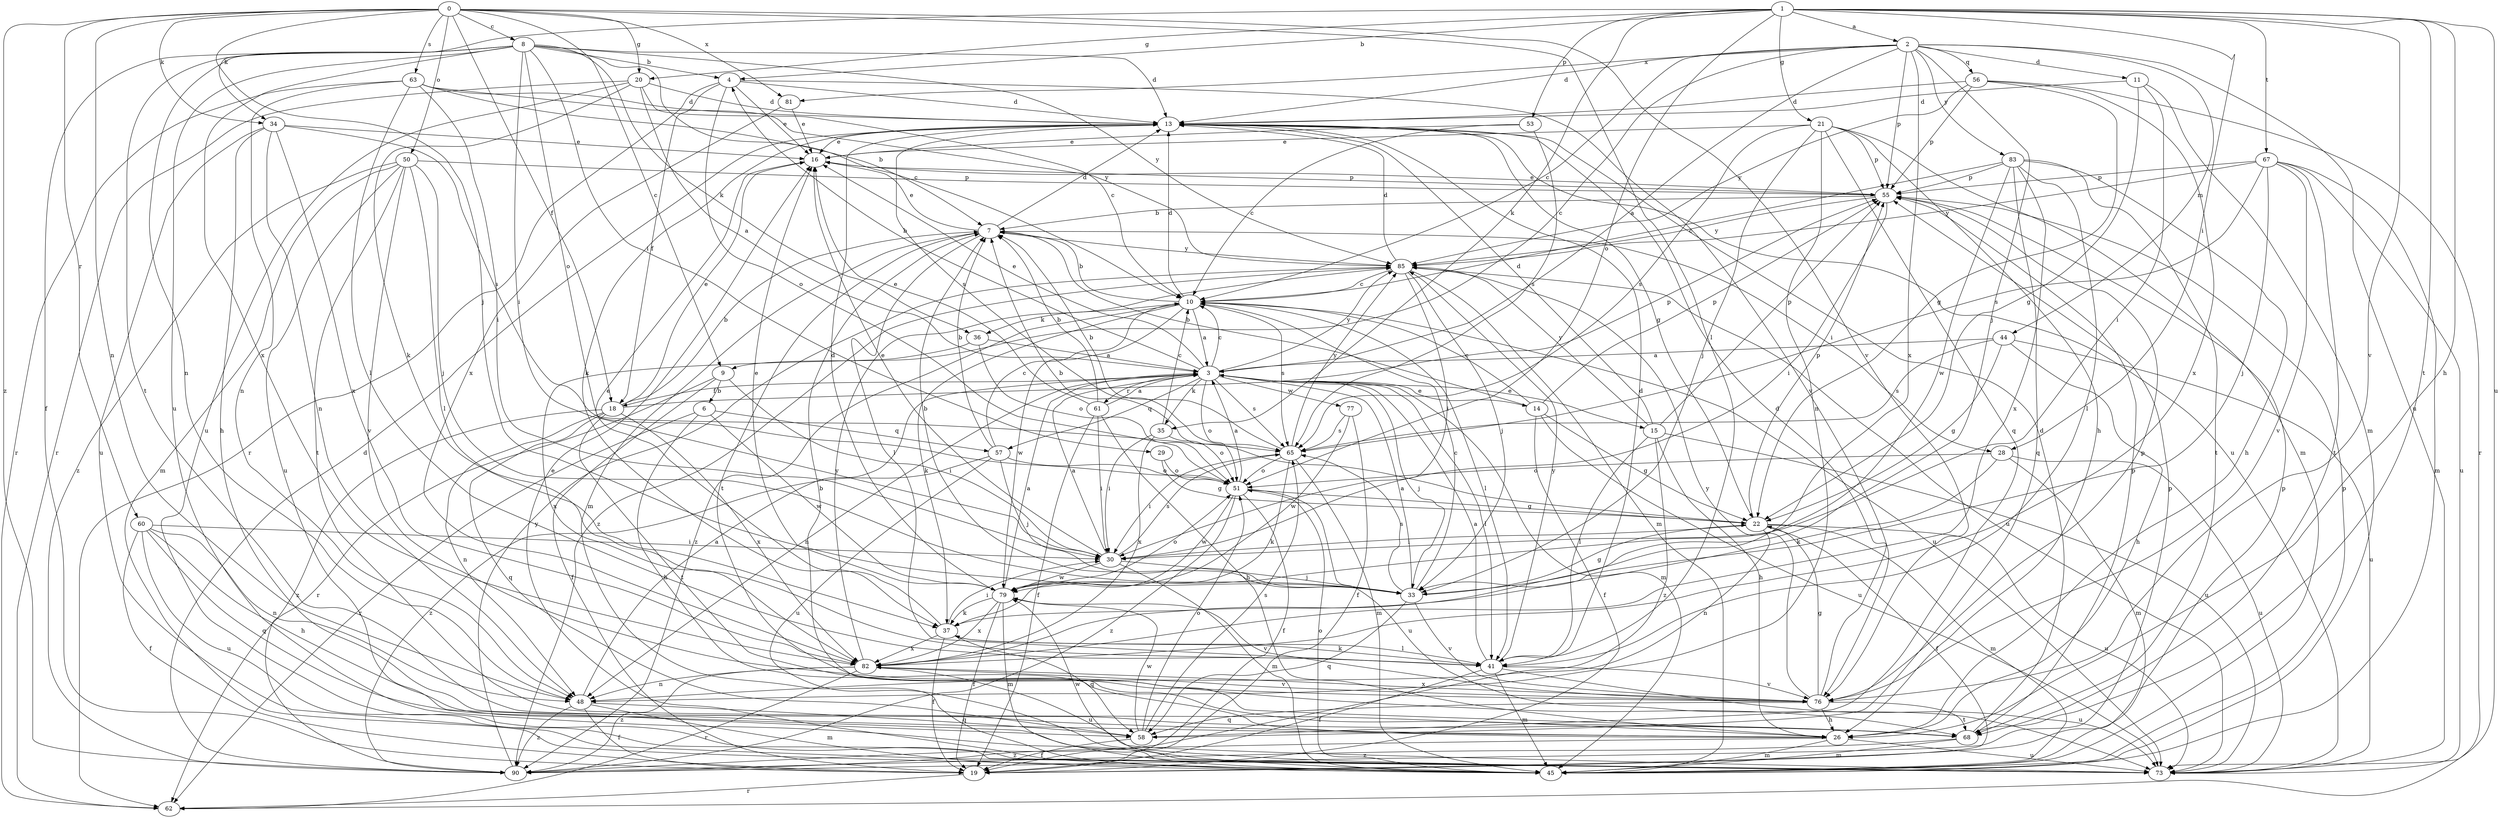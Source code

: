 strict digraph  {
0;
1;
2;
3;
4;
6;
7;
8;
9;
10;
11;
13;
14;
15;
16;
18;
19;
20;
21;
22;
26;
28;
29;
30;
33;
34;
35;
36;
37;
41;
44;
45;
48;
50;
51;
53;
55;
56;
57;
58;
60;
61;
62;
63;
65;
67;
68;
73;
76;
77;
79;
81;
82;
83;
85;
90;
0 -> 8  [label=c];
0 -> 9  [label=c];
0 -> 18  [label=f];
0 -> 20  [label=g];
0 -> 33  [label=j];
0 -> 34  [label=k];
0 -> 41  [label=l];
0 -> 48  [label=n];
0 -> 50  [label=o];
0 -> 60  [label=r];
0 -> 63  [label=s];
0 -> 76  [label=v];
0 -> 81  [label=x];
0 -> 90  [label=z];
1 -> 2  [label=a];
1 -> 4  [label=b];
1 -> 20  [label=g];
1 -> 21  [label=g];
1 -> 26  [label=h];
1 -> 28  [label=i];
1 -> 34  [label=k];
1 -> 35  [label=k];
1 -> 51  [label=o];
1 -> 53  [label=p];
1 -> 67  [label=t];
1 -> 68  [label=t];
1 -> 73  [label=u];
1 -> 76  [label=v];
2 -> 3  [label=a];
2 -> 9  [label=c];
2 -> 10  [label=c];
2 -> 11  [label=d];
2 -> 13  [label=d];
2 -> 33  [label=j];
2 -> 44  [label=m];
2 -> 55  [label=p];
2 -> 56  [label=q];
2 -> 73  [label=u];
2 -> 81  [label=x];
2 -> 82  [label=x];
2 -> 83  [label=y];
3 -> 4  [label=b];
3 -> 10  [label=c];
3 -> 14  [label=e];
3 -> 15  [label=e];
3 -> 16  [label=e];
3 -> 18  [label=f];
3 -> 33  [label=j];
3 -> 35  [label=k];
3 -> 41  [label=l];
3 -> 45  [label=m];
3 -> 48  [label=n];
3 -> 51  [label=o];
3 -> 57  [label=q];
3 -> 61  [label=r];
3 -> 65  [label=s];
3 -> 77  [label=w];
3 -> 85  [label=y];
4 -> 13  [label=d];
4 -> 16  [label=e];
4 -> 18  [label=f];
4 -> 51  [label=o];
4 -> 62  [label=r];
4 -> 76  [label=v];
6 -> 26  [label=h];
6 -> 57  [label=q];
6 -> 62  [label=r];
6 -> 79  [label=w];
7 -> 13  [label=d];
7 -> 16  [label=e];
7 -> 28  [label=i];
7 -> 41  [label=l];
7 -> 45  [label=m];
7 -> 68  [label=t];
7 -> 85  [label=y];
8 -> 4  [label=b];
8 -> 10  [label=c];
8 -> 13  [label=d];
8 -> 19  [label=f];
8 -> 29  [label=i];
8 -> 30  [label=i];
8 -> 36  [label=k];
8 -> 48  [label=n];
8 -> 51  [label=o];
8 -> 68  [label=t];
8 -> 73  [label=u];
8 -> 82  [label=x];
8 -> 85  [label=y];
9 -> 6  [label=b];
9 -> 19  [label=f];
9 -> 30  [label=i];
9 -> 62  [label=r];
10 -> 3  [label=a];
10 -> 7  [label=b];
10 -> 13  [label=d];
10 -> 36  [label=k];
10 -> 37  [label=k];
10 -> 41  [label=l];
10 -> 65  [label=s];
10 -> 73  [label=u];
10 -> 79  [label=w];
10 -> 90  [label=z];
11 -> 13  [label=d];
11 -> 22  [label=g];
11 -> 30  [label=i];
11 -> 45  [label=m];
13 -> 16  [label=e];
13 -> 22  [label=g];
13 -> 37  [label=k];
13 -> 65  [label=s];
13 -> 73  [label=u];
14 -> 7  [label=b];
14 -> 10  [label=c];
14 -> 19  [label=f];
14 -> 22  [label=g];
14 -> 55  [label=p];
14 -> 73  [label=u];
15 -> 13  [label=d];
15 -> 26  [label=h];
15 -> 41  [label=l];
15 -> 55  [label=p];
15 -> 73  [label=u];
15 -> 85  [label=y];
15 -> 90  [label=z];
16 -> 55  [label=p];
18 -> 7  [label=b];
18 -> 16  [label=e];
18 -> 48  [label=n];
18 -> 55  [label=p];
18 -> 58  [label=q];
18 -> 68  [label=t];
18 -> 82  [label=x];
18 -> 90  [label=z];
19 -> 55  [label=p];
19 -> 62  [label=r];
20 -> 3  [label=a];
20 -> 10  [label=c];
20 -> 13  [label=d];
20 -> 37  [label=k];
20 -> 62  [label=r];
20 -> 73  [label=u];
21 -> 16  [label=e];
21 -> 26  [label=h];
21 -> 33  [label=j];
21 -> 45  [label=m];
21 -> 48  [label=n];
21 -> 55  [label=p];
21 -> 58  [label=q];
21 -> 65  [label=s];
22 -> 7  [label=b];
22 -> 19  [label=f];
22 -> 30  [label=i];
22 -> 45  [label=m];
22 -> 48  [label=n];
22 -> 55  [label=p];
22 -> 73  [label=u];
26 -> 7  [label=b];
26 -> 45  [label=m];
26 -> 73  [label=u];
26 -> 90  [label=z];
28 -> 37  [label=k];
28 -> 45  [label=m];
28 -> 51  [label=o];
28 -> 73  [label=u];
29 -> 22  [label=g];
29 -> 51  [label=o];
30 -> 3  [label=a];
30 -> 16  [label=e];
30 -> 33  [label=j];
30 -> 45  [label=m];
30 -> 65  [label=s];
30 -> 79  [label=w];
33 -> 3  [label=a];
33 -> 7  [label=b];
33 -> 10  [label=c];
33 -> 22  [label=g];
33 -> 58  [label=q];
33 -> 65  [label=s];
33 -> 76  [label=v];
34 -> 16  [label=e];
34 -> 26  [label=h];
34 -> 48  [label=n];
34 -> 65  [label=s];
34 -> 73  [label=u];
34 -> 82  [label=x];
35 -> 10  [label=c];
35 -> 30  [label=i];
35 -> 51  [label=o];
35 -> 82  [label=x];
36 -> 3  [label=a];
36 -> 51  [label=o];
36 -> 82  [label=x];
37 -> 16  [label=e];
37 -> 19  [label=f];
37 -> 30  [label=i];
37 -> 41  [label=l];
37 -> 58  [label=q];
37 -> 82  [label=x];
41 -> 3  [label=a];
41 -> 13  [label=d];
41 -> 19  [label=f];
41 -> 37  [label=k];
41 -> 45  [label=m];
41 -> 73  [label=u];
41 -> 76  [label=v];
41 -> 85  [label=y];
44 -> 3  [label=a];
44 -> 22  [label=g];
44 -> 26  [label=h];
44 -> 65  [label=s];
44 -> 73  [label=u];
45 -> 16  [label=e];
45 -> 51  [label=o];
45 -> 55  [label=p];
45 -> 79  [label=w];
48 -> 3  [label=a];
48 -> 19  [label=f];
48 -> 45  [label=m];
48 -> 58  [label=q];
48 -> 90  [label=z];
50 -> 33  [label=j];
50 -> 41  [label=l];
50 -> 45  [label=m];
50 -> 55  [label=p];
50 -> 68  [label=t];
50 -> 73  [label=u];
50 -> 76  [label=v];
50 -> 90  [label=z];
51 -> 3  [label=a];
51 -> 19  [label=f];
51 -> 22  [label=g];
51 -> 73  [label=u];
51 -> 79  [label=w];
51 -> 90  [label=z];
53 -> 10  [label=c];
53 -> 16  [label=e];
53 -> 65  [label=s];
55 -> 7  [label=b];
55 -> 16  [label=e];
55 -> 30  [label=i];
55 -> 85  [label=y];
56 -> 13  [label=d];
56 -> 22  [label=g];
56 -> 55  [label=p];
56 -> 62  [label=r];
56 -> 82  [label=x];
56 -> 85  [label=y];
57 -> 7  [label=b];
57 -> 10  [label=c];
57 -> 33  [label=j];
57 -> 51  [label=o];
57 -> 73  [label=u];
57 -> 90  [label=z];
58 -> 19  [label=f];
58 -> 51  [label=o];
58 -> 65  [label=s];
58 -> 79  [label=w];
60 -> 19  [label=f];
60 -> 26  [label=h];
60 -> 30  [label=i];
60 -> 48  [label=n];
60 -> 58  [label=q];
60 -> 73  [label=u];
61 -> 3  [label=a];
61 -> 7  [label=b];
61 -> 16  [label=e];
61 -> 19  [label=f];
61 -> 26  [label=h];
61 -> 30  [label=i];
63 -> 7  [label=b];
63 -> 13  [label=d];
63 -> 30  [label=i];
63 -> 41  [label=l];
63 -> 48  [label=n];
63 -> 62  [label=r];
63 -> 85  [label=y];
65 -> 7  [label=b];
65 -> 30  [label=i];
65 -> 37  [label=k];
65 -> 45  [label=m];
65 -> 51  [label=o];
65 -> 85  [label=y];
67 -> 33  [label=j];
67 -> 45  [label=m];
67 -> 55  [label=p];
67 -> 65  [label=s];
67 -> 68  [label=t];
67 -> 73  [label=u];
67 -> 76  [label=v];
67 -> 85  [label=y];
68 -> 13  [label=d];
68 -> 45  [label=m];
68 -> 55  [label=p];
68 -> 90  [label=z];
76 -> 13  [label=d];
76 -> 22  [label=g];
76 -> 26  [label=h];
76 -> 55  [label=p];
76 -> 58  [label=q];
76 -> 68  [label=t];
76 -> 82  [label=x];
76 -> 85  [label=y];
77 -> 19  [label=f];
77 -> 65  [label=s];
77 -> 79  [label=w];
79 -> 3  [label=a];
79 -> 13  [label=d];
79 -> 16  [label=e];
79 -> 19  [label=f];
79 -> 37  [label=k];
79 -> 45  [label=m];
79 -> 51  [label=o];
79 -> 76  [label=v];
79 -> 82  [label=x];
81 -> 16  [label=e];
81 -> 82  [label=x];
82 -> 48  [label=n];
82 -> 62  [label=r];
82 -> 73  [label=u];
82 -> 76  [label=v];
82 -> 85  [label=y];
82 -> 90  [label=z];
83 -> 10  [label=c];
83 -> 26  [label=h];
83 -> 41  [label=l];
83 -> 55  [label=p];
83 -> 58  [label=q];
83 -> 68  [label=t];
83 -> 79  [label=w];
83 -> 82  [label=x];
85 -> 10  [label=c];
85 -> 13  [label=d];
85 -> 30  [label=i];
85 -> 33  [label=j];
85 -> 45  [label=m];
85 -> 73  [label=u];
85 -> 90  [label=z];
90 -> 13  [label=d];
90 -> 55  [label=p];
90 -> 85  [label=y];
}
